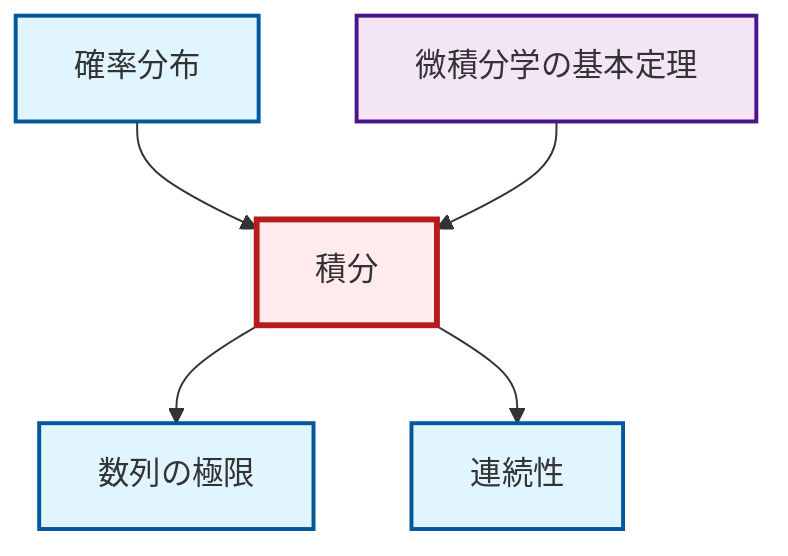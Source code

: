 graph TD
    classDef definition fill:#e1f5fe,stroke:#01579b,stroke-width:2px
    classDef theorem fill:#f3e5f5,stroke:#4a148c,stroke-width:2px
    classDef axiom fill:#fff3e0,stroke:#e65100,stroke-width:2px
    classDef example fill:#e8f5e9,stroke:#1b5e20,stroke-width:2px
    classDef current fill:#ffebee,stroke:#b71c1c,stroke-width:3px
    def-continuity["連続性"]:::definition
    thm-fundamental-calculus["微積分学の基本定理"]:::theorem
    def-limit["数列の極限"]:::definition
    def-integral["積分"]:::definition
    def-probability-distribution["確率分布"]:::definition
    def-probability-distribution --> def-integral
    thm-fundamental-calculus --> def-integral
    def-integral --> def-limit
    def-integral --> def-continuity
    class def-integral current